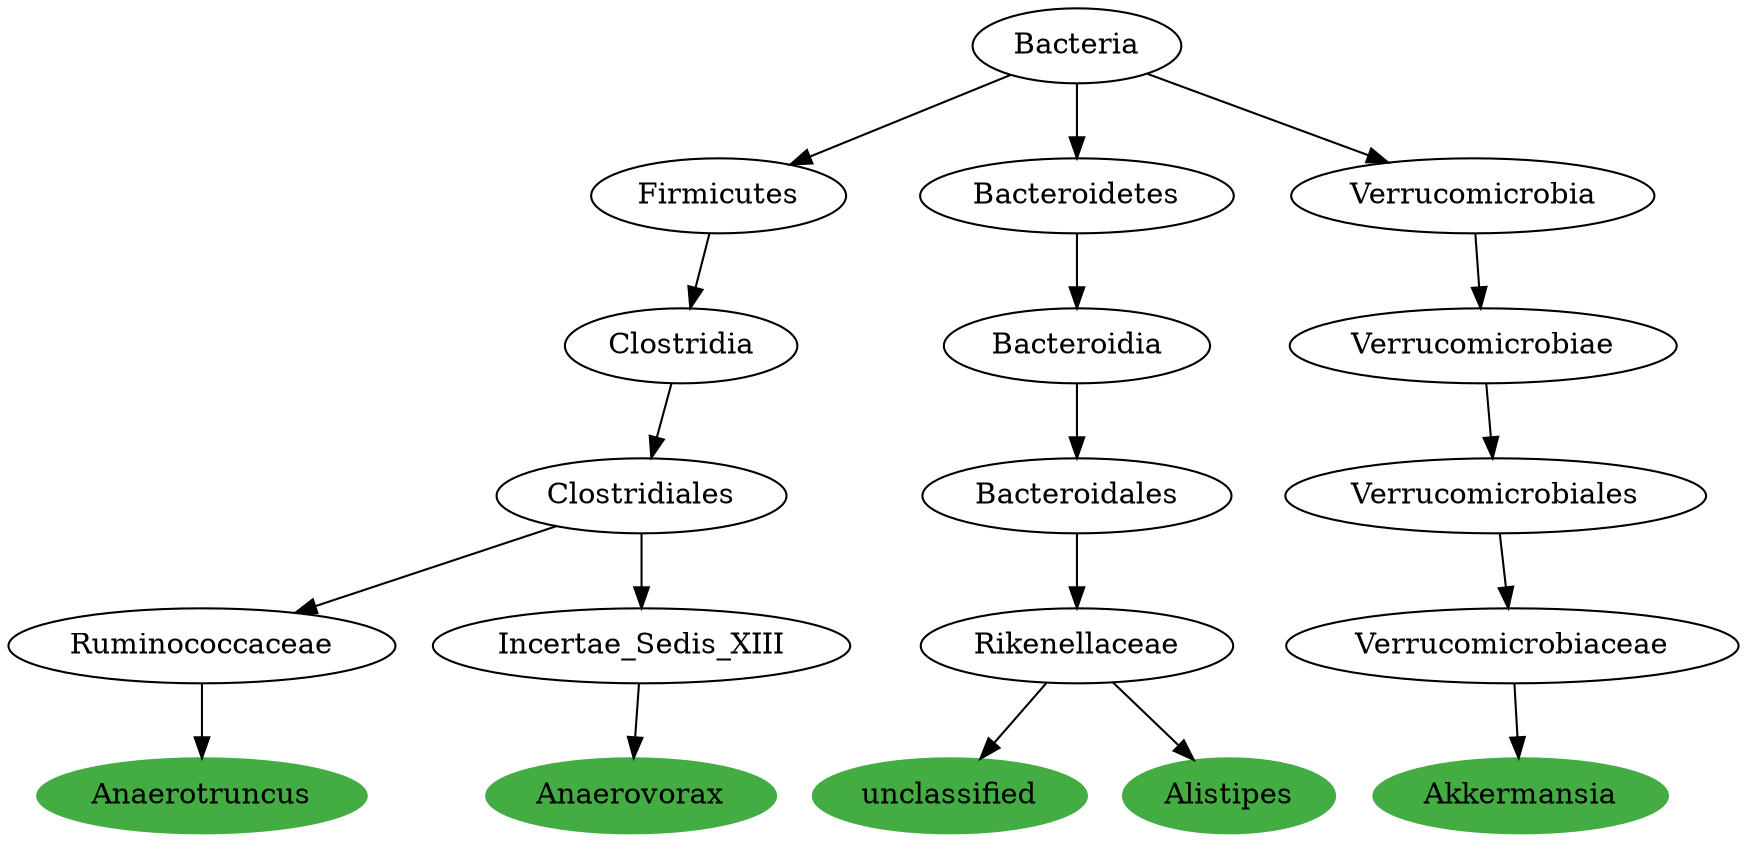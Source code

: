 digraph G { 
	RuminococcaceaeAnaerotruncus [label="Anaerotruncus", color="#43AC43", style=filled];
	ClostridialesRuminococcaceae [label="Ruminococcaceae"];
	RuminococcaceaeAnaerotruncus [label="Anaerotruncus"];
	ClostridialesRuminococcaceae -> RuminococcaceaeAnaerotruncus;
	ClostridiaClostridiales [label="Clostridiales"];
	ClostridialesRuminococcaceae [label="Ruminococcaceae"];
	ClostridiaClostridiales -> ClostridialesRuminococcaceae;
	FirmicutesClostridia [label="Clostridia"];
	ClostridiaClostridiales [label="Clostridiales"];
	FirmicutesClostridia -> ClostridiaClostridiales;
	BacteriaFirmicutes [label="Firmicutes"];
	FirmicutesClostridia [label="Clostridia"];
	BacteriaFirmicutes -> FirmicutesClostridia;
	Bacteria [label="Bacteria"];
	BacteriaFirmicutes [label="Firmicutes"];
	Bacteria -> BacteriaFirmicutes;
	Incertae_Sedis_XIIIAnaerovorax [label="Anaerovorax", color="#43AC43", style=filled];
	ClostridialesIncertae_Sedis_XIII [label="Incertae_Sedis_XIII"];
	Incertae_Sedis_XIIIAnaerovorax [label="Anaerovorax"];
	ClostridialesIncertae_Sedis_XIII -> Incertae_Sedis_XIIIAnaerovorax;
	ClostridiaClostridiales [label="Clostridiales"];
	ClostridialesIncertae_Sedis_XIII [label="Incertae_Sedis_XIII"];
	ClostridiaClostridiales -> ClostridialesIncertae_Sedis_XIII;
	Rikenellaceaeunclassified [label="unclassified", color="#43AC43", style=filled];
	BacteroidalesRikenellaceae [label="Rikenellaceae"];
	Rikenellaceaeunclassified [label="unclassified"];
	BacteroidalesRikenellaceae -> Rikenellaceaeunclassified;
	BacteroidiaBacteroidales [label="Bacteroidales"];
	BacteroidalesRikenellaceae [label="Rikenellaceae"];
	BacteroidiaBacteroidales -> BacteroidalesRikenellaceae;
	BacteroidetesBacteroidia [label="Bacteroidia"];
	BacteroidiaBacteroidales [label="Bacteroidales"];
	BacteroidetesBacteroidia -> BacteroidiaBacteroidales;
	BacteriaBacteroidetes [label="Bacteroidetes"];
	BacteroidetesBacteroidia [label="Bacteroidia"];
	BacteriaBacteroidetes -> BacteroidetesBacteroidia;
	Bacteria [label="Bacteria"];
	BacteriaBacteroidetes [label="Bacteroidetes"];
	Bacteria -> BacteriaBacteroidetes;
	RikenellaceaeAlistipes [label="Alistipes", color="#43AC43", style=filled];
	BacteroidalesRikenellaceae [label="Rikenellaceae"];
	RikenellaceaeAlistipes [label="Alistipes"];
	BacteroidalesRikenellaceae -> RikenellaceaeAlistipes;
	VerrucomicrobiaceaeAkkermansia [label="Akkermansia", color="#43AC43", style=filled];
	VerrucomicrobialesVerrucomicrobiaceae [label="Verrucomicrobiaceae"];
	VerrucomicrobiaceaeAkkermansia [label="Akkermansia"];
	VerrucomicrobialesVerrucomicrobiaceae -> VerrucomicrobiaceaeAkkermansia;
	VerrucomicrobiaeVerrucomicrobiales [label="Verrucomicrobiales"];
	VerrucomicrobialesVerrucomicrobiaceae [label="Verrucomicrobiaceae"];
	VerrucomicrobiaeVerrucomicrobiales -> VerrucomicrobialesVerrucomicrobiaceae;
	VerrucomicrobiaVerrucomicrobiae [label="Verrucomicrobiae"];
	VerrucomicrobiaeVerrucomicrobiales [label="Verrucomicrobiales"];
	VerrucomicrobiaVerrucomicrobiae -> VerrucomicrobiaeVerrucomicrobiales;
	BacteriaVerrucomicrobia [label="Verrucomicrobia"];
	VerrucomicrobiaVerrucomicrobiae [label="Verrucomicrobiae"];
	BacteriaVerrucomicrobia -> VerrucomicrobiaVerrucomicrobiae;
	Bacteria [label="Bacteria"];
	BacteriaVerrucomicrobia [label="Verrucomicrobia"];
	Bacteria -> BacteriaVerrucomicrobia;

 }